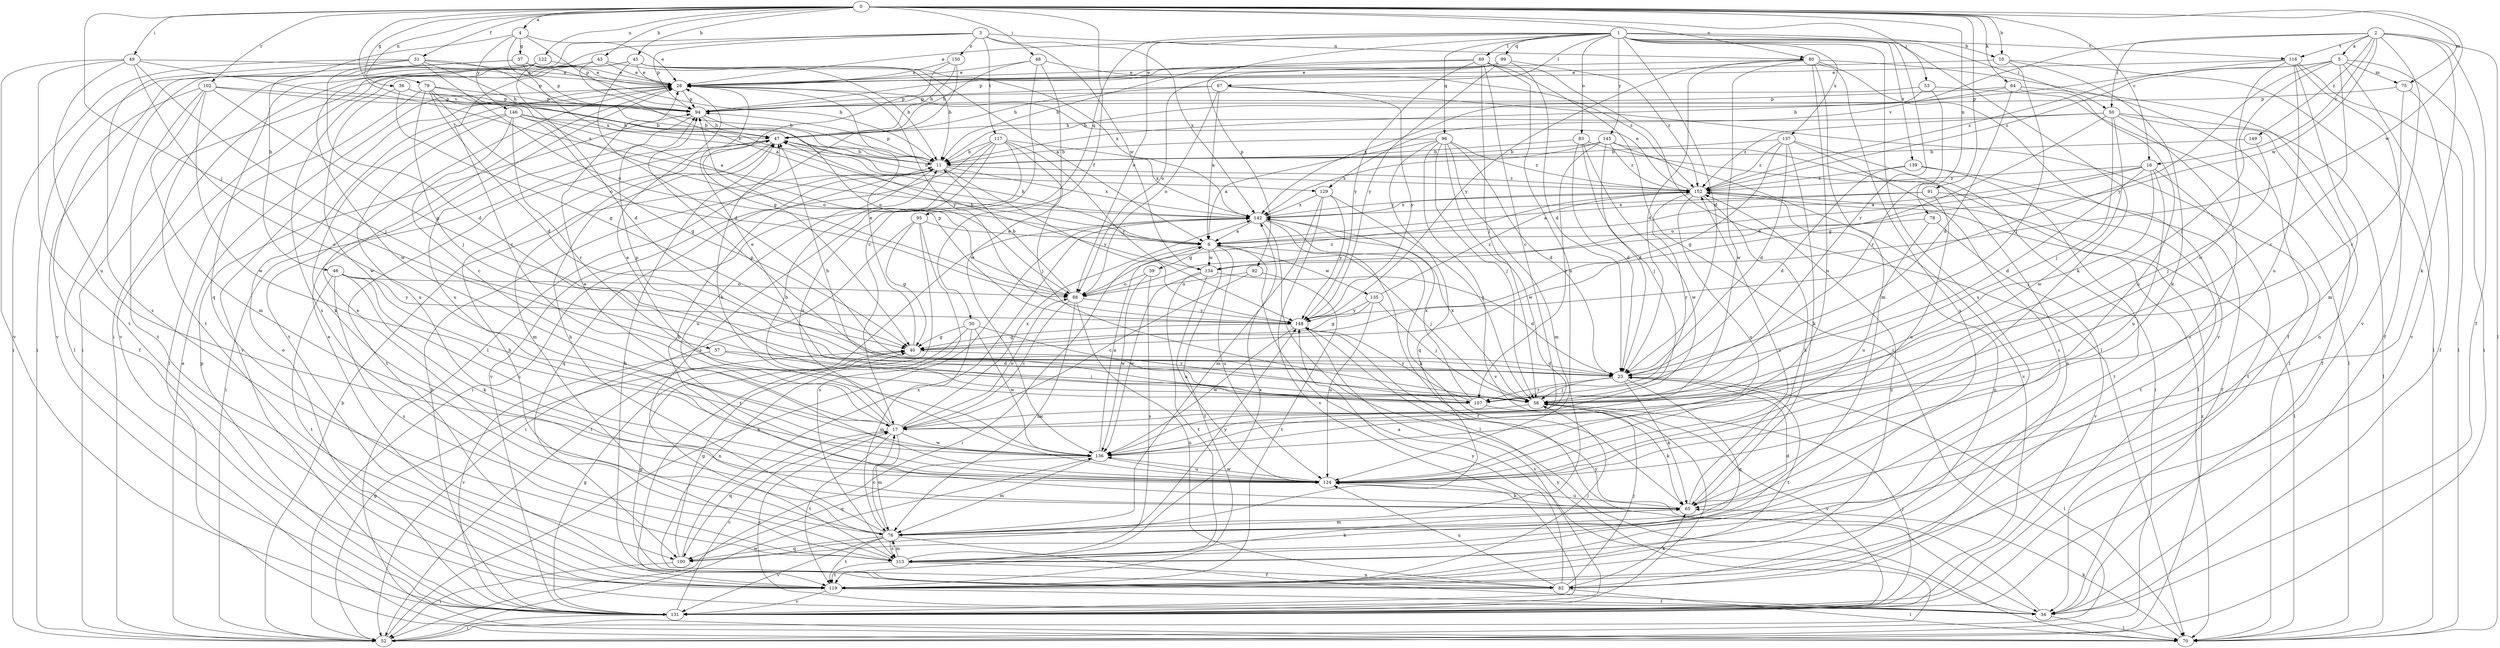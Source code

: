 strict digraph  {
0;
1;
2;
3;
4;
5;
6;
10;
11;
16;
17;
23;
28;
30;
31;
34;
36;
37;
39;
40;
43;
45;
46;
47;
48;
49;
50;
52;
53;
57;
58;
64;
65;
67;
69;
70;
75;
76;
78;
79;
80;
82;
83;
88;
91;
92;
94;
95;
96;
99;
100;
102;
107;
113;
116;
117;
119;
122;
124;
129;
131;
134;
135;
136;
137;
139;
142;
145;
146;
148;
149;
150;
152;
0 -> 4  [label=a];
0 -> 10  [label=b];
0 -> 16  [label=c];
0 -> 30  [label=f];
0 -> 31  [label=f];
0 -> 36  [label=g];
0 -> 43  [label=h];
0 -> 45  [label=h];
0 -> 48  [label=i];
0 -> 49  [label=i];
0 -> 53  [label=j];
0 -> 57  [label=j];
0 -> 64  [label=k];
0 -> 75  [label=m];
0 -> 78  [label=n];
0 -> 79  [label=n];
0 -> 80  [label=n];
0 -> 91  [label=p];
0 -> 102  [label=r];
0 -> 122  [label=u];
0 -> 129  [label=v];
0 -> 134  [label=w];
1 -> 10  [label=b];
1 -> 23  [label=d];
1 -> 28  [label=e];
1 -> 50  [label=i];
1 -> 65  [label=k];
1 -> 67  [label=l];
1 -> 69  [label=l];
1 -> 83  [label=o];
1 -> 88  [label=o];
1 -> 92  [label=p];
1 -> 95  [label=q];
1 -> 96  [label=q];
1 -> 99  [label=q];
1 -> 107  [label=r];
1 -> 113  [label=s];
1 -> 116  [label=t];
1 -> 137  [label=x];
1 -> 139  [label=x];
1 -> 145  [label=y];
2 -> 5  [label=a];
2 -> 16  [label=c];
2 -> 34  [label=f];
2 -> 50  [label=i];
2 -> 65  [label=k];
2 -> 70  [label=l];
2 -> 116  [label=t];
2 -> 129  [label=v];
2 -> 131  [label=v];
2 -> 134  [label=w];
2 -> 149  [label=z];
3 -> 52  [label=i];
3 -> 80  [label=n];
3 -> 94  [label=p];
3 -> 100  [label=q];
3 -> 117  [label=t];
3 -> 134  [label=w];
3 -> 142  [label=x];
3 -> 150  [label=z];
4 -> 28  [label=e];
4 -> 37  [label=g];
4 -> 46  [label=h];
4 -> 94  [label=p];
4 -> 142  [label=x];
4 -> 146  [label=y];
5 -> 11  [label=b];
5 -> 17  [label=c];
5 -> 52  [label=i];
5 -> 58  [label=j];
5 -> 75  [label=m];
5 -> 131  [label=v];
5 -> 148  [label=y];
5 -> 152  [label=z];
6 -> 39  [label=g];
6 -> 47  [label=h];
6 -> 52  [label=i];
6 -> 58  [label=j];
6 -> 119  [label=t];
6 -> 124  [label=u];
6 -> 134  [label=w];
6 -> 135  [label=w];
10 -> 28  [label=e];
10 -> 58  [label=j];
10 -> 65  [label=k];
10 -> 70  [label=l];
11 -> 94  [label=p];
11 -> 100  [label=q];
11 -> 124  [label=u];
11 -> 142  [label=x];
11 -> 148  [label=y];
11 -> 152  [label=z];
16 -> 6  [label=a];
16 -> 23  [label=d];
16 -> 58  [label=j];
16 -> 88  [label=o];
16 -> 119  [label=t];
16 -> 124  [label=u];
16 -> 152  [label=z];
17 -> 11  [label=b];
17 -> 28  [label=e];
17 -> 76  [label=m];
17 -> 88  [label=o];
17 -> 100  [label=q];
17 -> 119  [label=t];
17 -> 136  [label=w];
17 -> 142  [label=x];
23 -> 58  [label=j];
23 -> 65  [label=k];
23 -> 70  [label=l];
23 -> 100  [label=q];
23 -> 107  [label=r];
23 -> 119  [label=t];
28 -> 94  [label=p];
28 -> 119  [label=t];
28 -> 131  [label=v];
28 -> 148  [label=y];
30 -> 40  [label=g];
30 -> 76  [label=m];
30 -> 82  [label=n];
30 -> 107  [label=r];
30 -> 136  [label=w];
31 -> 23  [label=d];
31 -> 28  [label=e];
31 -> 47  [label=h];
31 -> 52  [label=i];
31 -> 88  [label=o];
31 -> 94  [label=p];
31 -> 113  [label=s];
34 -> 6  [label=a];
34 -> 17  [label=c];
34 -> 70  [label=l];
34 -> 148  [label=y];
36 -> 11  [label=b];
36 -> 40  [label=g];
36 -> 94  [label=p];
36 -> 136  [label=w];
37 -> 11  [label=b];
37 -> 28  [label=e];
37 -> 52  [label=i];
37 -> 94  [label=p];
37 -> 131  [label=v];
39 -> 88  [label=o];
39 -> 113  [label=s];
39 -> 136  [label=w];
40 -> 23  [label=d];
40 -> 28  [label=e];
43 -> 6  [label=a];
43 -> 11  [label=b];
43 -> 28  [label=e];
43 -> 52  [label=i];
45 -> 6  [label=a];
45 -> 11  [label=b];
45 -> 17  [label=c];
45 -> 23  [label=d];
45 -> 28  [label=e];
45 -> 113  [label=s];
45 -> 131  [label=v];
45 -> 142  [label=x];
46 -> 65  [label=k];
46 -> 88  [label=o];
46 -> 113  [label=s];
46 -> 119  [label=t];
46 -> 124  [label=u];
46 -> 148  [label=y];
47 -> 11  [label=b];
47 -> 52  [label=i];
47 -> 76  [label=m];
47 -> 119  [label=t];
48 -> 17  [label=c];
48 -> 28  [label=e];
48 -> 47  [label=h];
48 -> 136  [label=w];
48 -> 152  [label=z];
49 -> 17  [label=c];
49 -> 28  [label=e];
49 -> 58  [label=j];
49 -> 119  [label=t];
49 -> 124  [label=u];
49 -> 131  [label=v];
49 -> 142  [label=x];
50 -> 34  [label=f];
50 -> 40  [label=g];
50 -> 47  [label=h];
50 -> 58  [label=j];
50 -> 70  [label=l];
50 -> 113  [label=s];
50 -> 136  [label=w];
50 -> 152  [label=z];
52 -> 11  [label=b];
52 -> 28  [label=e];
52 -> 40  [label=g];
52 -> 136  [label=w];
52 -> 142  [label=x];
52 -> 148  [label=y];
52 -> 152  [label=z];
53 -> 11  [label=b];
53 -> 70  [label=l];
53 -> 94  [label=p];
53 -> 107  [label=r];
57 -> 23  [label=d];
57 -> 58  [label=j];
57 -> 131  [label=v];
58 -> 17  [label=c];
58 -> 94  [label=p];
58 -> 131  [label=v];
58 -> 142  [label=x];
64 -> 23  [label=d];
64 -> 82  [label=n];
64 -> 94  [label=p];
64 -> 124  [label=u];
64 -> 142  [label=x];
65 -> 11  [label=b];
65 -> 76  [label=m];
65 -> 124  [label=u];
65 -> 152  [label=z];
67 -> 6  [label=a];
67 -> 47  [label=h];
67 -> 70  [label=l];
67 -> 88  [label=o];
67 -> 94  [label=p];
67 -> 148  [label=y];
69 -> 11  [label=b];
69 -> 17  [label=c];
69 -> 28  [label=e];
69 -> 52  [label=i];
69 -> 58  [label=j];
69 -> 70  [label=l];
69 -> 124  [label=u];
69 -> 148  [label=y];
70 -> 65  [label=k];
75 -> 34  [label=f];
75 -> 94  [label=p];
75 -> 107  [label=r];
76 -> 17  [label=c];
76 -> 23  [label=d];
76 -> 28  [label=e];
76 -> 34  [label=f];
76 -> 47  [label=h];
76 -> 100  [label=q];
76 -> 113  [label=s];
76 -> 119  [label=t];
76 -> 131  [label=v];
76 -> 148  [label=y];
78 -> 6  [label=a];
78 -> 124  [label=u];
78 -> 131  [label=v];
79 -> 6  [label=a];
79 -> 11  [label=b];
79 -> 23  [label=d];
79 -> 58  [label=j];
79 -> 70  [label=l];
79 -> 88  [label=o];
79 -> 94  [label=p];
80 -> 23  [label=d];
80 -> 28  [label=e];
80 -> 34  [label=f];
80 -> 76  [label=m];
80 -> 113  [label=s];
80 -> 124  [label=u];
80 -> 131  [label=v];
80 -> 136  [label=w];
80 -> 148  [label=y];
82 -> 28  [label=e];
82 -> 40  [label=g];
82 -> 47  [label=h];
82 -> 58  [label=j];
82 -> 65  [label=k];
82 -> 70  [label=l];
82 -> 124  [label=u];
82 -> 148  [label=y];
83 -> 11  [label=b];
83 -> 23  [label=d];
83 -> 58  [label=j];
83 -> 70  [label=l];
83 -> 136  [label=w];
88 -> 11  [label=b];
88 -> 17  [label=c];
88 -> 76  [label=m];
88 -> 82  [label=n];
88 -> 148  [label=y];
88 -> 152  [label=z];
91 -> 6  [label=a];
91 -> 119  [label=t];
91 -> 124  [label=u];
91 -> 142  [label=x];
92 -> 17  [label=c];
92 -> 88  [label=o];
92 -> 119  [label=t];
94 -> 47  [label=h];
94 -> 88  [label=o];
94 -> 124  [label=u];
95 -> 6  [label=a];
95 -> 40  [label=g];
95 -> 52  [label=i];
95 -> 113  [label=s];
95 -> 119  [label=t];
96 -> 6  [label=a];
96 -> 11  [label=b];
96 -> 23  [label=d];
96 -> 58  [label=j];
96 -> 76  [label=m];
96 -> 100  [label=q];
96 -> 131  [label=v];
96 -> 136  [label=w];
96 -> 152  [label=z];
99 -> 23  [label=d];
99 -> 28  [label=e];
99 -> 88  [label=o];
99 -> 94  [label=p];
99 -> 148  [label=y];
99 -> 152  [label=z];
100 -> 40  [label=g];
100 -> 52  [label=i];
100 -> 142  [label=x];
102 -> 11  [label=b];
102 -> 34  [label=f];
102 -> 40  [label=g];
102 -> 76  [label=m];
102 -> 94  [label=p];
102 -> 119  [label=t];
102 -> 136  [label=w];
107 -> 28  [label=e];
107 -> 47  [label=h];
107 -> 65  [label=k];
107 -> 94  [label=p];
107 -> 142  [label=x];
107 -> 148  [label=y];
113 -> 47  [label=h];
113 -> 65  [label=k];
113 -> 76  [label=m];
113 -> 82  [label=n];
113 -> 119  [label=t];
113 -> 142  [label=x];
116 -> 28  [label=e];
116 -> 34  [label=f];
116 -> 70  [label=l];
116 -> 76  [label=m];
116 -> 124  [label=u];
116 -> 136  [label=w];
116 -> 152  [label=z];
117 -> 11  [label=b];
117 -> 52  [label=i];
117 -> 58  [label=j];
117 -> 113  [label=s];
117 -> 124  [label=u];
117 -> 131  [label=v];
117 -> 142  [label=x];
117 -> 148  [label=y];
119 -> 34  [label=f];
119 -> 58  [label=j];
119 -> 131  [label=v];
119 -> 152  [label=z];
122 -> 23  [label=d];
122 -> 28  [label=e];
122 -> 70  [label=l];
122 -> 119  [label=t];
122 -> 136  [label=w];
124 -> 28  [label=e];
124 -> 65  [label=k];
124 -> 136  [label=w];
129 -> 58  [label=j];
129 -> 76  [label=m];
129 -> 131  [label=v];
129 -> 142  [label=x];
129 -> 148  [label=y];
131 -> 11  [label=b];
131 -> 17  [label=c];
131 -> 28  [label=e];
131 -> 40  [label=g];
131 -> 52  [label=i];
131 -> 58  [label=j];
131 -> 94  [label=p];
134 -> 23  [label=d];
134 -> 47  [label=h];
134 -> 119  [label=t];
134 -> 124  [label=u];
134 -> 136  [label=w];
135 -> 40  [label=g];
135 -> 58  [label=j];
135 -> 124  [label=u];
135 -> 148  [label=y];
135 -> 152  [label=z];
136 -> 6  [label=a];
136 -> 47  [label=h];
136 -> 76  [label=m];
136 -> 100  [label=q];
136 -> 124  [label=u];
137 -> 11  [label=b];
137 -> 23  [label=d];
137 -> 40  [label=g];
137 -> 65  [label=k];
137 -> 82  [label=n];
137 -> 113  [label=s];
137 -> 152  [label=z];
139 -> 23  [label=d];
139 -> 34  [label=f];
139 -> 119  [label=t];
139 -> 152  [label=z];
142 -> 6  [label=a];
142 -> 34  [label=f];
142 -> 52  [label=i];
142 -> 65  [label=k];
142 -> 70  [label=l];
142 -> 152  [label=z];
145 -> 11  [label=b];
145 -> 23  [label=d];
145 -> 52  [label=i];
145 -> 107  [label=r];
145 -> 131  [label=v];
145 -> 142  [label=x];
145 -> 152  [label=z];
146 -> 11  [label=b];
146 -> 17  [label=c];
146 -> 40  [label=g];
146 -> 47  [label=h];
146 -> 65  [label=k];
146 -> 88  [label=o];
146 -> 107  [label=r];
146 -> 124  [label=u];
148 -> 40  [label=g];
148 -> 94  [label=p];
148 -> 131  [label=v];
148 -> 136  [label=w];
149 -> 11  [label=b];
149 -> 58  [label=j];
150 -> 28  [label=e];
150 -> 40  [label=g];
150 -> 47  [label=h];
150 -> 70  [label=l];
152 -> 28  [label=e];
152 -> 47  [label=h];
152 -> 65  [label=k];
152 -> 70  [label=l];
152 -> 82  [label=n];
152 -> 107  [label=r];
152 -> 124  [label=u];
152 -> 142  [label=x];
}
